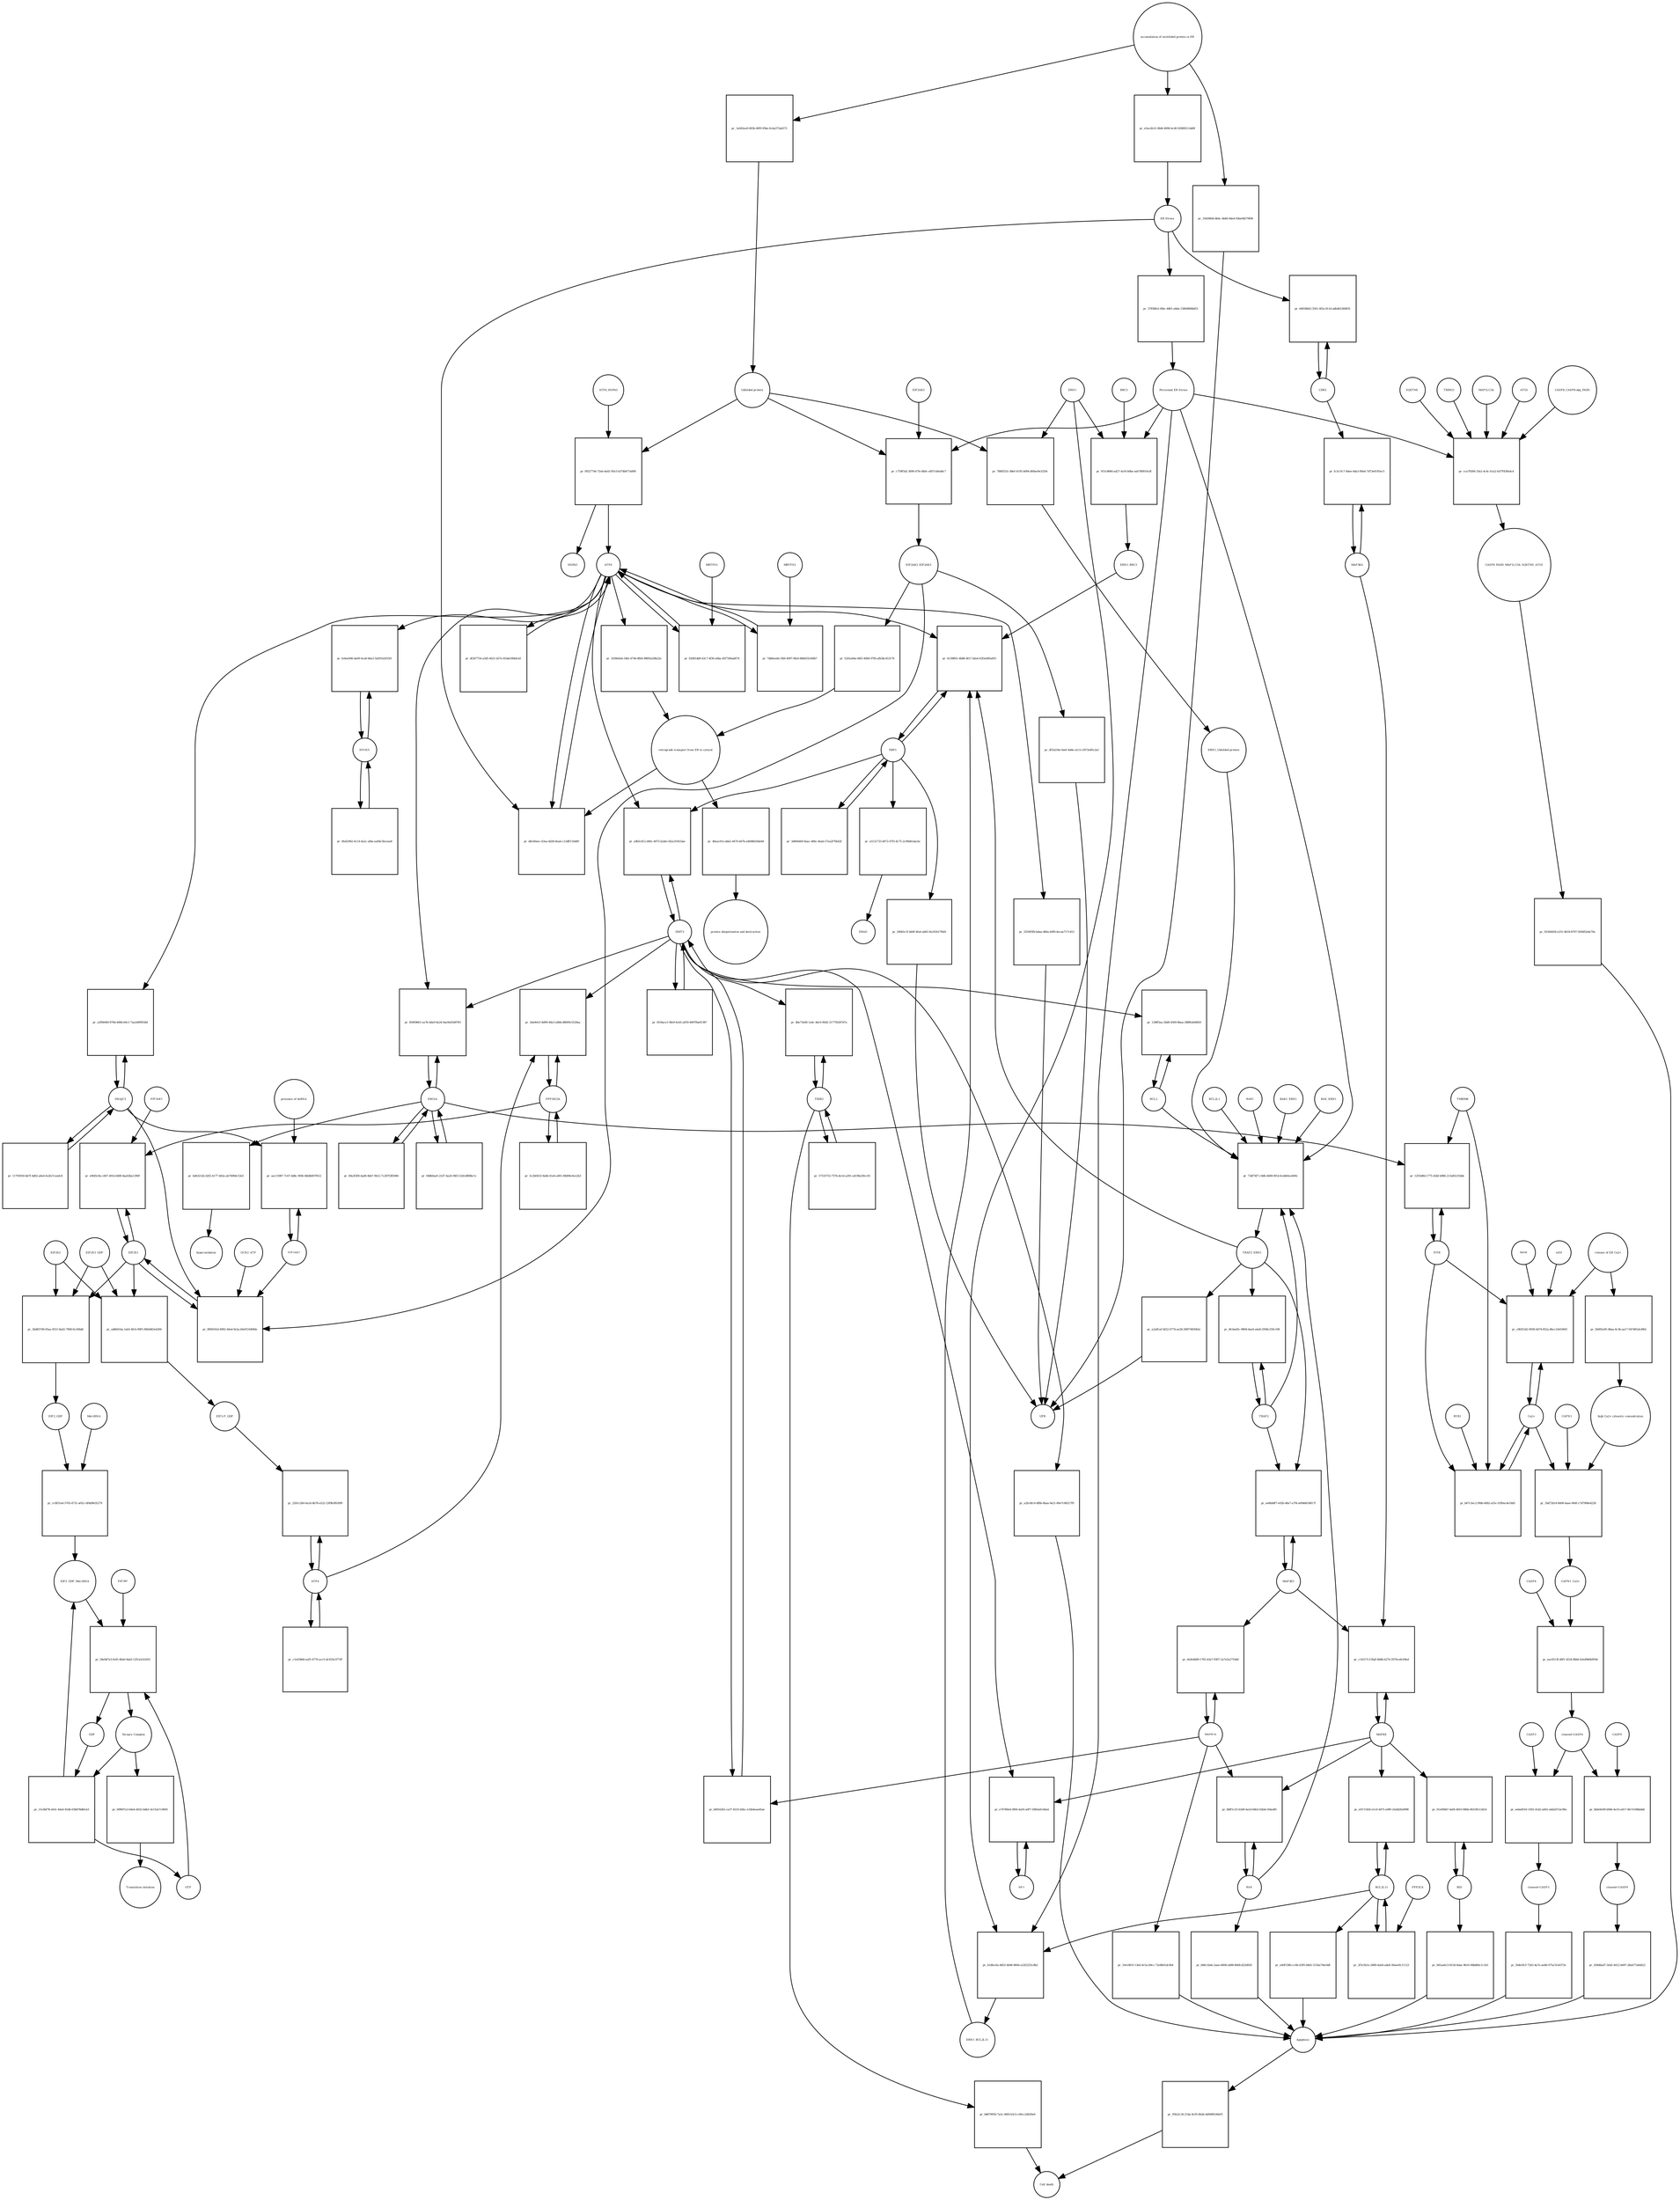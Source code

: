 strict digraph  {
ATF6_HSPA5 [annotation="", bipartite=0, cls=complex, fontsize=4, label=ATF6_HSPA5, shape=circle];
"pr_f8527744-72eb-4a02-95e3-b374b6714d00" [annotation="", bipartite=1, cls=process, fontsize=4, label="pr_f8527744-72eb-4a02-95e3-b374b6714d00", shape=square];
ATF6 [annotation="urn_miriam_hgnc.symbol_ATF6", bipartite=0, cls=macromolecule, fontsize=4, label=ATF6, shape=circle];
HSPA5 [annotation="urn_miriam_hgnc.symbol_HSPA5", bipartite=0, cls=macromolecule, fontsize=4, label=HSPA5, shape=circle];
"Unfolded protein" [annotation="", bipartite=0, cls=macromolecule, fontsize=4, label="Unfolded protein", shape=circle];
ERN1 [annotation="urn_miriam_hgnc.symbol_ERN1", bipartite=0, cls=macromolecule, fontsize=4, label=ERN1, shape=circle];
"pr_7880525c-88ef-4195-b094-d60ae9e3329c" [annotation="", bipartite=1, cls=process, fontsize=4, label="pr_7880525c-88ef-4195-b094-d60ae9e3329c", shape=square];
"ERN1_Unfolded protein" [annotation="", bipartite=0, cls=complex, fontsize=4, label="ERN1_Unfolded protein", shape=circle];
EIF2AK3_EIF2AK3 [annotation="", bipartite=0, cls=complex, fontsize=4, label=EIF2AK3_EIF2AK3, shape=circle];
"pr_5241eb4e-66f3-40b4-97fb-afb3bc45317b" [annotation="", bipartite=1, cls=process, fontsize=4, label="pr_5241eb4e-66f3-40b4-97fb-afb3bc45317b", shape=square];
"retrograde transport from ER to cytosol" [annotation="", bipartite=0, cls=phenotype, fontsize=4, label="retrograde transport from ER to cytosol", shape=circle];
"pr_3209e6eb-54fe-4744-8fb4-98692a58b22e" [annotation="", bipartite=1, cls=process, fontsize=4, label="pr_3209e6eb-54fe-4744-8fb4-98692a58b22e", shape=square];
"pr_46eac91e-dde2-4476-b67b-e4b98d344e84" [annotation="", bipartite=1, cls=process, fontsize=4, label="pr_46eac91e-dde2-4476-b67b-e4b98d344e84", shape=square];
"protein ubiquitination and destruction" [annotation="", bipartite=0, cls=phenotype, fontsize=4, label="protein ubiquitination and destruction", shape=circle];
"pr_73df74f7-c9d6-4689-9f1d-6cdd44ce600c" [annotation="", bipartite=1, cls=process, fontsize=4, label="pr_73df74f7-c9d6-4689-9f1d-6cdd44ce600c", shape=square];
TRAF2_ERN1 [annotation="", bipartite=0, cls=complex, fontsize=4, label=TRAF2_ERN1, shape=circle];
BAK1_ERN1 [annotation="", bipartite=0, cls=complex, fontsize=4, label=BAK1_ERN1, shape=circle];
BAX_ERN1 [annotation="", bipartite=0, cls=complex, fontsize=4, label=BAX_ERN1, shape=circle];
BCL2 [annotation="urn_miriam_hgnc.symbol_BCL2", bipartite=0, cls="nucleic acid feature", fontsize=4, label=BCL2, shape=circle];
BCL2L1 [annotation="urn_miriam_hgnc.symbol_BCL2L1", bipartite=0, cls=macromolecule, fontsize=4, label=BCL2L1, shape=circle];
"Persistant ER Stress" [annotation="", bipartite=0, cls=phenotype, fontsize=4, label="Persistant ER Stress", shape=circle];
BAX [annotation="urn_miriam_hgnc.symbol_BAX", bipartite=0, cls=macromolecule, fontsize=4, label=BAX, shape=circle];
BAK1 [annotation="urn_miriam_hgnc.symbol_BAK1", bipartite=0, cls=macromolecule, fontsize=4, label=BAK1, shape=circle];
TRAF2 [annotation="urn_miriam_hgnc.symbol_TRAF2", bipartite=0, cls=macromolecule, fontsize=4, label=TRAF2, shape=circle];
XBP1 [annotation="urn_miriam_hgnc.symbol_XBP1", bipartite=0, cls=macromolecule, fontsize=4, label=XBP1, shape=circle];
"pr_0c59ff61-4b88-4617-bfa4-63f2e885af03" [annotation="", bipartite=1, cls=process, fontsize=4, label="pr_0c59ff61-4b88-4617-bfa4-63f2e885af03", shape=square];
ERN1_BBC3 [annotation="", bipartite=0, cls=complex, fontsize=4, label=ERN1_BBC3, shape=circle];
ERN1_BCL2L11 [annotation="", bipartite=0, cls=complex, fontsize=4, label=ERN1_BCL2L11, shape=circle];
"pr_3d064469-8aac-486c-8eab-57ea2f76b42f" [annotation="", bipartite=1, cls=process, fontsize=4, label="pr_3d064469-8aac-486c-8eab-57ea2f76b42f", shape=square];
"pr_a5131733-d072-47f5-8c75-2c99d41dacbc" [annotation="", bipartite=1, cls=process, fontsize=4, label="pr_a5131733-d072-47f5-8c75-2c99d41dacbc", shape=square];
ERAD [annotation="", bipartite=0, cls=phenotype, fontsize=4, label=ERAD, shape=circle];
"pr_560b5c1f-bb0f-4fa4-ab83-9a102b17f6d1" [annotation="", bipartite=1, cls=process, fontsize=4, label="pr_560b5c1f-bb0f-4fa4-ab83-9a102b17f6d1", shape=square];
UPR [annotation="", bipartite=0, cls=phenotype, fontsize=4, label=UPR, shape=circle];
"pr_4fcbed5c-9894-4ae4-a4a8-2958c250c108" [annotation="", bipartite=1, cls=process, fontsize=4, label="pr_4fcbed5c-9894-4ae4-a4a8-2958c250c108", shape=square];
MAPK8 [annotation="urn_miriam_hgnc.symbol_MAPK8", bipartite=0, cls=macromolecule, fontsize=4, label=MAPK8, shape=circle];
"pr_c14217c3-fbaf-4b8b-b274-2970ce6c09ed" [annotation="", bipartite=1, cls=process, fontsize=4, label="pr_c14217c3-fbaf-4b8b-b274-2970ce6c09ed", shape=square];
MAP3K4 [annotation="urn_miriam_hgnc.symbol_MAP3K4", bipartite=0, cls=macromolecule, fontsize=4, label=MAP3K4, shape=circle];
MAP3K5 [annotation="urn_miriam_hgnc.symbol_MAP3K5", bipartite=0, cls=macromolecule, fontsize=4, label=MAP3K5, shape=circle];
MAPK14 [annotation="urn_miriam_hgnc.symbol_MAPK14", bipartite=0, cls=macromolecule, fontsize=4, label=MAPK14, shape=circle];
"pr_0a9e4b89-1765-43a7-9307-2a7e5a2719dd" [annotation="", bipartite=1, cls=process, fontsize=4, label="pr_0a9e4b89-1765-43a7-9307-2a7e5a2719dd", shape=square];
"pr_10e1801f-13e6-4c5a-b9cc-72e8b01dc0b4" [annotation="", bipartite=1, cls=process, fontsize=4, label="pr_10e1801f-13e6-4c5a-b9cc-72e8b01dc0b4", shape=square];
Apoptosis [annotation="", bipartite=0, cls=phenotype, fontsize=4, label=Apoptosis, shape=circle];
DDIT3 [annotation="urn_miriam_hgnc.symbol_DDIT3", bipartite=0, cls=macromolecule, fontsize=4, label=DDIT3, shape=circle];
"pr_b6f54262-ca37-4533-b5bc-e32b4eaed5ae" [annotation="", bipartite=1, cls=process, fontsize=4, label="pr_b6f54262-ca37-4533-b5bc-e32b4eaed5ae", shape=square];
"pr_a2b14fc0-df8b-4baa-9e21-80e7c88217f9" [annotation="", bipartite=1, cls=process, fontsize=4, label="pr_a2b14fc0-df8b-4baa-9e21-80e7c88217f9", shape=square];
"pr_128ff5aa-2bd0-4569-8baa-288ffab04820" [annotation="", bipartite=1, cls=process, fontsize=4, label="pr_128ff5aa-2bd0-4569-8baa-288ffab04820", shape=square];
"pr_d8c60eec-43ea-4d38-8eab-c13dff116d90" [annotation="", bipartite=1, cls=process, fontsize=4, label="pr_d8c60eec-43ea-4d38-8eab-c13dff116d90", shape=square];
"ER Stress" [annotation="", bipartite=0, cls=phenotype, fontsize=4, label="ER Stress", shape=circle];
"pr_62081dd9-43c7-4f36-a6ba-45f7366ad074" [annotation="", bipartite=1, cls=process, fontsize=4, label="pr_62081dd9-43c7-4f36-a6ba-45f7366ad074", shape=square];
MBTPS1 [annotation="urn_miriam_hgnc.symbol_MBTPS1", bipartite=0, cls=macromolecule, fontsize=4, label=MBTPS1, shape=circle];
"pr_7db6eedd-1fb0-4997-8fa0-88d455c66fb7" [annotation="", bipartite=1, cls=process, fontsize=4, label="pr_7db6eedd-1fb0-4997-8fa0-88d455c66fb7", shape=square];
MBTPS2 [annotation="urn_miriam_hgnc.symbol_MBTPS2", bipartite=0, cls=macromolecule, fontsize=4, label=MBTPS2, shape=circle];
"pr_df267754-a3d5-4021-b57e-81bdc684dcb5" [annotation="", bipartite=1, cls=process, fontsize=4, label="pr_df267754-a3d5-4021-b57e-81bdc684dcb5", shape=square];
"pr_81f4ace1-f8e9-4cb5-a059-4897fbe81387" [annotation="", bipartite=1, cls=process, fontsize=4, label="pr_81f4ace1-f8e9-4cb5-a059-4897fbe81387", shape=square];
"pr_a9b5c812-d40c-4075-b2dd-c82a310433ae" [annotation="", bipartite=1, cls=process, fontsize=4, label="pr_a9b5c812-d40c-4075-b2dd-c82a310433ae", shape=square];
EIF2S1 [annotation="urn_miriam_hgnc.symbol_EIF2S1", bipartite=0, cls=macromolecule, fontsize=4, label=EIF2S1, shape=circle];
"pr_0f68165d-4992-44ed-9e2a-b0ef51640fde" [annotation="", bipartite=1, cls=process, fontsize=4, label="pr_0f68165d-4992-44ed-9e2a-b0ef51640fde", shape=square];
GCN2_ATP [annotation="", bipartite=0, cls=complex, fontsize=4, label=GCN2_ATP, shape=circle];
EIF2AK2 [annotation="urn_miriam_hgnc.symbol_EIF2AK2", bipartite=0, cls=macromolecule, fontsize=4, label=EIF2AK2, shape=circle];
DNAJC3 [annotation="urn_miriam_hgnc.symbol_DNAJC3", bipartite=0, cls=macromolecule, fontsize=4, label=DNAJC3, shape=circle];
EIF2S2 [annotation="urn_miriam_hgnc.symbol_EIF2S2", bipartite=0, cls=macromolecule, fontsize=4, label=EIF2S2, shape=circle];
"pr_3bd837d9-05aa-4551-8a42-780fc6c206dd" [annotation="", bipartite=1, cls=process, fontsize=4, label="pr_3bd837d9-05aa-4551-8a42-780fc6c206dd", shape=square];
EIF2S3_GDP [annotation="", bipartite=0, cls=complex, fontsize=4, label=EIF2S3_GDP, shape=circle];
EIF2_GDP [annotation="", bipartite=0, cls=complex, fontsize=4, label=EIF2_GDP, shape=circle];
"EIF2_GDP_Met-tRNA" [annotation="", bipartite=0, cls=complex, fontsize=4, label="EIF2_GDP_Met-tRNA", shape=circle];
"pr_58a9d7a3-fe45-46eb-9ab5-12f1a5cb1831" [annotation="", bipartite=1, cls=process, fontsize=4, label="pr_58a9d7a3-fe45-46eb-9ab5-12f1a5cb1831", shape=square];
"Ternary Complex" [annotation="", bipartite=0, cls=complex, fontsize=4, label="Ternary Complex", shape=circle];
"EIF2B*" [annotation="", bipartite=0, cls=complex, fontsize=4, label="EIF2B*", shape=circle];
GTP [annotation="urn_miriam_obo.chebi_CHEBI%3A57600", bipartite=0, cls="simple chemical", fontsize=4, label=GTP, shape=circle];
GDP [annotation="urn_miriam_obo.chebi_CHEBI%3A65180", bipartite=0, cls="simple chemical", fontsize=4, label=GDP, shape=circle];
"pr_15c6bf78-e63c-44e4-81db-038d78dbfcb3" [annotation="", bipartite=1, cls=process, fontsize=4, label="pr_15c6bf78-e63c-44e4-81db-038d78dbfcb3", shape=square];
ATF4 [annotation="urn_miriam_hgnc.symbol_ATF4", bipartite=0, cls=macromolecule, fontsize=4, label=ATF4, shape=circle];
"pr_2281c2b0-6a1d-4b78-a522-23f9b3f630f9" [annotation="", bipartite=1, cls=process, fontsize=4, label="pr_2281c2b0-6a1d-4b78-a522-23f9b3f630f9", shape=square];
"EIF2-P_GDP" [annotation="", bipartite=0, cls=complex, fontsize=4, label="EIF2-P_GDP", shape=circle];
"pr_c1e63b66-eaf5-4776-acc5-dc925e1f71ff" [annotation="", bipartite=1, cls=process, fontsize=4, label="pr_c1e63b66-eaf5-4776-acc5-dc925e1f71ff", shape=square];
PPP1R15A [annotation="urn_miriam_hgnc.symbol_PPP1R15A", bipartite=0, cls=macromolecule, fontsize=4, label=PPP1R15A, shape=circle];
"pr_3da9efcf-8d99-40e3-a8bb-d8009c5529aa" [annotation="", bipartite=1, cls=process, fontsize=4, label="pr_3da9efcf-8d99-40e3-a8bb-d8009c5529aa", shape=square];
"pr_5c2b0433-9a8d-41e6-a001-88d94c8ce2b3" [annotation="", bipartite=1, cls=process, fontsize=4, label="pr_5c2b0433-9a8d-41e6-a001-88d94c8ce2b3", shape=square];
"pr_699f07a3-64e4-4032-bdb3-2e152a7c0605" [annotation="", bipartite=1, cls=process, fontsize=4, label="pr_699f07a3-64e4-4032-bdb3-2e152a7c0605", shape=square];
"Translation initiation" [annotation="", bipartite=0, cls=phenotype, fontsize=4, label="Translation initiation", shape=circle];
"pr_ee8bb8f7-e02b-48a7-a7f4-a6946618817f" [annotation="", bipartite=1, cls=process, fontsize=4, label="pr_ee8bb8f7-e02b-48a7-a7f4-a6946618817f", shape=square];
ERO1A [annotation="urn_miriam_hgnc.symbol_ERO1A", bipartite=0, cls=macromolecule, fontsize=4, label=ERO1A, shape=circle];
"pr_83069661-ea7b-4da9-8a24-0ae9a9248783" [annotation="", bipartite=1, cls=process, fontsize=4, label="pr_83069661-ea7b-4da9-8a24-0ae9a9248783", shape=square];
"pr_048b0ae0-21d7-4a24-94f3-5241df88bc1c" [annotation="", bipartite=1, cls=process, fontsize=4, label="pr_048b0ae0-21d7-4a24-94f3-5241df88bc1c", shape=square];
"pr_e9fd5c9a-c847-491d-b68f-8aa02ba1390f" [annotation="", bipartite=1, cls=process, fontsize=4, label="pr_e9fd5c9a-c847-491d-b68f-8aa02ba1390f", shape=square];
EIF2AK1 [annotation="urn_miriam_hgnc.symbol_EIF2AK1", bipartite=0, cls=macromolecule, fontsize=4, label=EIF2AK1, shape=circle];
"pr_8bff1c25-63d9-4a1d-84b3-02b4c164a4f0" [annotation="", bipartite=1, cls=process, fontsize=4, label="pr_8bff1c25-63d9-4a1d-84b3-02b4c164a4f0", shape=square];
"pr_b86c1bde-2aee-4608-a688-866fcd23d920" [annotation="", bipartite=1, cls=process, fontsize=4, label="pr_b86c1bde-2aee-4608-a688-866fcd23d920", shape=square];
"Ca2+" [annotation="urn_miriam_obo.chebi_CHEBI%3A29108", bipartite=0, cls="simple chemical", fontsize=4, label="Ca2+", shape=circle];
"pr_c8fd15d2-0938-4d74-852a-8bcc1b410601" [annotation="", bipartite=1, cls=process, fontsize=4, label="pr_c8fd15d2-0938-4d74-852a-8bcc1b410601", shape=square];
"release of ER Ca2+" [annotation="", bipartite=0, cls=phenotype, fontsize=4, label="release of ER Ca2+", shape=circle];
ITPR [annotation="urn_miriam_hgnc.symbol_ITPR1|urn_miriam_hgnc.symbol_ITPR2|urn_miriam_hgnc.symbol_ITPR3", bipartite=0, cls=macromolecule, fontsize=4, label=ITPR, shape=circle];
MAM [annotation="", bipartite=0, cls=phenotype, fontsize=4, label=MAM, shape=circle];
s619 [annotation="", bipartite=0, cls=complex, fontsize=4, label=s619, shape=circle];
"pr_fc3c1fc7-4dee-4da3-89a6-7d73e6195ec5" [annotation="", bipartite=1, cls=process, fontsize=4, label="pr_fc3c1fc7-4dee-4da3-89a6-7d73e6195ec5", shape=square];
CDK5 [annotation="urn_miriam_hgnc.symbol_CDK5", bipartite=0, cls=macromolecule, fontsize=4, label=CDK5, shape=circle];
"pr_64058b43-3561-4f2a-811d-adb4b5360835" [annotation="", bipartite=1, cls="uncertain process", fontsize=4, label="pr_64058b43-3561-4f2a-811d-adb4b5360835", shape=square];
"pr_95fa2c34-21da-4c05-8b2b-4d9d90240ef5" [annotation="", bipartite=1, cls=process, fontsize=4, label="pr_95fa2c34-21da-4c05-8b2b-4d9d90240ef5", shape=square];
"Cell death" [annotation="", bipartite=0, cls=phenotype, fontsize=4, label="Cell death", shape=circle];
"pr_b67c3ec2-f9db-40b2-a55c-03f0ac4e18d5" [annotation="", bipartite=1, cls=process, fontsize=4, label="pr_b67c3ec2-f9db-40b2-a55c-03f0ac4e18d5", shape=square];
TMBIM6 [annotation="urn_miriam_hgnc.symbol_TMBIM6", bipartite=0, cls=macromolecule, fontsize=4, label=TMBIM6, shape=circle];
RYR1 [annotation="urn_miriam_hgnc.symbol_RYR1", bipartite=0, cls=macromolecule, fontsize=4, label=RYR1, shape=circle];
EIF2AK3 [annotation="urn_miriam_hgnc.symbol_EIF2AK3", bipartite=0, cls=macromolecule, fontsize=4, label=EIF2AK3, shape=circle];
"pr_c759f5d2-3690-47fe-8b0c-e857cbfeddc7" [annotation="", bipartite=1, cls=process, fontsize=4, label="pr_c759f5d2-3690-47fe-8b0c-e857cbfeddc7", shape=square];
"pr_bd4321d2-d2f2-4177-b02e-ab74984c53e5" [annotation="", bipartite=1, cls=process, fontsize=4, label="pr_bd4321d2-d2f2-4177-b02e-ab74984c53e5", shape=square];
hyperoxidation [annotation="", bipartite=0, cls=phenotype, fontsize=4, label=hyperoxidation, shape=circle];
"pr_49a3f3f8-4ad9-4bb7-9b12-7c287f385960" [annotation="", bipartite=1, cls=process, fontsize=4, label="pr_49a3f3f8-4ad9-4bb7-9b12-7c287f385960", shape=square];
"pr_37858fe2-f6bc-4861-a8da-15804808b651" [annotation="", bipartite=1, cls=process, fontsize=4, label="pr_37858fe2-f6bc-4861-a8da-15804808b651", shape=square];
"CASP8_CASP8-ubq_FADD" [annotation="", bipartite=0, cls=complex, fontsize=4, label="CASP8_CASP8-ubq_FADD", shape=circle];
"pr_cca78306-33e2-4c4c-b1a2-b1f7f439a4c4" [annotation="", bipartite=1, cls=process, fontsize=4, label="pr_cca78306-33e2-4c4c-b1a2-b1f7f439a4c4", shape=square];
"SQSTM1 " [annotation="urn_miriam_hgnc.symbol_SQSTM1", bipartite=0, cls=macromolecule, fontsize=4, label="SQSTM1 ", shape=circle];
CASP8_FADD_MAP1LC3A_SQSTM1_ATG5 [annotation="", bipartite=0, cls=complex, fontsize=4, label=CASP8_FADD_MAP1LC3A_SQSTM1_ATG5, shape=circle];
TRIM13 [annotation="urn_miriam_hgnc.symbol_TRIM13", bipartite=0, cls=macromolecule, fontsize=4, label=TRIM13, shape=circle];
MAP1LC3A [annotation="urn_miriam_hgnc.symbol_MAP1LC3A", bipartite=0, cls=macromolecule, fontsize=4, label=MAP1LC3A, shape=circle];
ATG5 [annotation="urn_miriam_hgnc.symbol_ATG5", bipartite=0, cls=macromolecule, fontsize=4, label=ATG5, shape=circle];
"pr_05364458-e251-4618-8707-9206f2e6e70e" [annotation="", bipartite=1, cls=process, fontsize=4, label="pr_05364458-e251-4618-8707-9206f2e6e70e", shape=square];
"AP-1" [annotation="urn_miriam_hgnc.symbol_FOS|urn_miriam_hgnc.symbol_FOSB|urn_miriam_hgnc.symbol_FOSL1|urn_miriam_hgnc.symbol_FOSL2|urn_miriam_hgnc.symbol_JUN|urn_miriam_hgnc.symbol_JUNB|urn_miriam_hgnc.symbol_JUND", bipartite=0, cls=macromolecule, fontsize=4, label="AP-1", shape=circle];
"pr_e76786e6-0f00-4a93-a0f7-50fb2efc0da4" [annotation="", bipartite=1, cls=process, fontsize=4, label="pr_e76786e6-0f00-4a93-a0f7-50fb2efc0da4", shape=square];
"pr_aec15987-7c67-4d8c-9f46-0bfdb007f612" [annotation="", bipartite=1, cls=process, fontsize=4, label="pr_aec15987-7c67-4d8c-9f46-0bfdb007f612", shape=square];
"presence of dsRNA" [annotation="", bipartite=0, cls=phenotype, fontsize=4, label="presence of dsRNA", shape=circle];
"Met-tRNA" [annotation="urn_miriam_hgnc_HGNC%3A34779", bipartite=0, cls="nucleic acid feature", fontsize=4, label="Met-tRNA", shape=circle];
"pr_cc8f31ed-5763-4731-af42-c6f4d9635279" [annotation="", bipartite=1, cls=process, fontsize=4, label="pr_cc8f31ed-5763-4731-af42-c6f4d9635279", shape=square];
"pr_adb641ba-1ab5-4fcb-99f5-06b9d43e4266" [annotation="", bipartite=1, cls=process, fontsize=4, label="pr_adb641ba-1ab5-4fcb-99f5-06b9d43e4266", shape=square];
"accumulation of misfolded protein in ER" [annotation="", bipartite=0, cls=phenotype, fontsize=4, label="accumulation of misfolded protein in ER", shape=circle];
"pr_1a042ea0-065b-49f9-95be-0cda372ab572" [annotation="", bipartite=1, cls=process, fontsize=4, label="pr_1a042ea0-065b-49f9-95be-0cda372ab572", shape=square];
"pr_e5acd2c0-38d4-4096-bc40-02889211dd0f" [annotation="", bipartite=1, cls=process, fontsize=4, label="pr_e5acd2c0-38d4-4096-bc40-02889211dd0f", shape=square];
"pr_10d39fd4-8b4c-4b46-9de4-92be08279f96" [annotation="", bipartite=1, cls=process, fontsize=4, label="pr_10d39fd4-8b4c-4b46-9de4-92be08279f96", shape=square];
"pr_4f1b234e-0aef-4d4e-a1c5-cf472e85c2a1" [annotation="", bipartite=1, cls=process, fontsize=4, label="pr_4f1b234e-0aef-4d4e-a1c5-cf472e85c2a1", shape=square];
"pr_a2affcef-bf22-4774-ae28-26f074650b5c" [annotation="", bipartite=1, cls=process, fontsize=4, label="pr_a2affcef-bf22-4774-ae28-26f074650b5c", shape=square];
"pr_325905fb-bdaa-486a-b0f9-4ecae717c453" [annotation="", bipartite=1, cls=process, fontsize=4, label="pr_325905fb-bdaa-486a-b0f9-4ecae717c453", shape=square];
BCL2L11 [annotation="urn_miriam_hgnc.symbol_BCL2L11", bipartite=0, cls=macromolecule, fontsize=4, label=BCL2L11, shape=circle];
"pr_e017c820-e1c0-4475-a99f-cfa0d2fa0996" [annotation="", bipartite=1, cls=process, fontsize=4, label="pr_e017c820-e1c0-4475-a99f-cfa0d2fa0996", shape=square];
BID [annotation="urn_miriam_hgnc.symbol_BID", bipartite=0, cls=macromolecule, fontsize=4, label=BID, shape=circle];
"pr_91e096b7-4af8-4810-986b-0631ffe13d1d" [annotation="", bipartite=1, cls=process, fontsize=4, label="pr_91e096b7-4af8-4810-986b-0631ffe13d1d", shape=square];
"pr_a40f1586-cc6b-4395-b8d1-5156a744c6df" [annotation="", bipartite=1, cls=process, fontsize=4, label="pr_a40f1586-cc6b-4395-b8d1-5156a744c6df", shape=square];
"pr_9d1aa6c3-815d-4dae-9b16-9dbd8dc1c1b3" [annotation="", bipartite=1, cls=process, fontsize=4, label="pr_9d1aa6c3-815d-4dae-9b16-9dbd8dc1c1b3", shape=square];
"pr_41d6cefa-8d55-4b96-8844-a22f2255c8b2" [annotation="", bipartite=1, cls=process, fontsize=4, label="pr_41d6cefa-8d55-4b96-8844-a22f2255c8b2", shape=square];
"pr_915c8666-ad27-4cf4-b0ba-eab780810cdf" [annotation="", bipartite=1, cls=process, fontsize=4, label="pr_915c8666-ad27-4cf4-b0ba-eab780810cdf", shape=square];
BBC3 [annotation="urn_miriam_hgnc.symbol_BBC3", bipartite=0, cls=macromolecule, fontsize=4, label=BBC3, shape=circle];
"pr_2f3c5b1e-2689-4a64-ada8-30aee9c11123" [annotation="", bipartite=1, cls=process, fontsize=4, label="pr_2f3c5b1e-2689-4a64-ada8-30aee9c11123", shape=square];
PPP2CA [annotation="urn_miriam_hgnc.symbol_PPP2CA", bipartite=0, cls=macromolecule, fontsize=4, label=PPP2CA, shape=circle];
TRIB3 [annotation="urn_miriam_hgnc.symbol_TRIB3", bipartite=0, cls=macromolecule, fontsize=4, label=TRIB3, shape=circle];
"pr_4be73e80-1a4c-4dc0-90d2-217750287d7a" [annotation="", bipartite=1, cls=process, fontsize=4, label="pr_4be73e80-1a4c-4dc0-90d2-217750287d7a", shape=square];
"pr_57510753-757b-4e1d-a291-ed196a59cc05" [annotation="", bipartite=1, cls=process, fontsize=4, label="pr_57510753-757b-4e1d-a291-ed196a59cc05", shape=square];
"pr_b8679050-7a2c-46f4-b3c5-c06cc2d020e6" [annotation="", bipartite=1, cls=process, fontsize=4, label="pr_b8679050-7a2c-46f4-b3c5-c06cc2d020e6", shape=square];
"pr_5b695a95-48aa-4c3b-aa17-047d81dcd9b1" [annotation="", bipartite=1, cls=process, fontsize=4, label="pr_5b695a95-48aa-4c3b-aa17-047d81dcd9b1", shape=square];
"high Ca2+ cytosolic concentration" [annotation="", bipartite=0, cls=phenotype, fontsize=4, label="high Ca2+ cytosolic concentration", shape=circle];
"pr_a2f0b949-876b-406b-b9c1-7aa2d09952bf" [annotation="", bipartite=1, cls=process, fontsize=4, label="pr_a2f0b949-876b-406b-b9c1-7aa2d09952bf", shape=square];
"pr_11793930-bb7f-4d02-a6e4-fe2fa7ceedc8" [annotation="", bipartite=1, cls=process, fontsize=4, label="pr_11793930-bb7f-4d02-a6e4-fe2fa7ceedc8", shape=square];
"pr_12f1b8fd-1775-42bf-b986-213e85cf1bbb" [annotation="", bipartite=1, cls=process, fontsize=4, label="pr_12f1b8fd-1775-42bf-b986-213e85cf1bbb", shape=square];
CASP4 [annotation="urn_miriam_hgnc.symbol_CASP4", bipartite=0, cls=macromolecule, fontsize=4, label=CASP4, shape=circle];
"pr_eac6513f-d6f1-4224-8bb0-b3ed946b959d" [annotation="", bipartite=1, cls=process, fontsize=4, label="pr_eac6513f-d6f1-4224-8bb0-b3ed946b959d", shape=square];
"cleaved~CASP4" [annotation="urn_miriam_hgnc.symbol_CASP4", bipartite=0, cls=macromolecule, fontsize=4, label="cleaved~CASP4", shape=circle];
"CAPN1_Ca2+" [annotation="", bipartite=0, cls=complex, fontsize=4, label="CAPN1_Ca2+", shape=circle];
CASP3 [annotation="urn_miriam_hgnc.symbol_CASP3", bipartite=0, cls=macromolecule, fontsize=4, label=CASP3, shape=circle];
"pr_eeba8516-3392-41d2-a602-a6d2d7cbc90a" [annotation="", bipartite=1, cls=process, fontsize=4, label="pr_eeba8516-3392-41d2-a602-a6d2d7cbc90a", shape=square];
"cleaved~CASP3" [annotation="urn_miriam_hgnc.symbol_CASP3", bipartite=0, cls=macromolecule, fontsize=4, label="cleaved~CASP3", shape=circle];
CASP9 [annotation="urn_miriam_hgnc.symbol_CSAP9", bipartite=0, cls=macromolecule, fontsize=4, label=CASP9, shape=circle];
"pr_bfde9e99-b946-4e10-a017-4fe7e59bbddd" [annotation="", bipartite=1, cls=process, fontsize=4, label="pr_bfde9e99-b946-4e10-a017-4fe7e59bbddd", shape=square];
"cleaved~CASP9" [annotation="urn_miriam_hgnc.symbol_CASP9", bipartite=0, cls=macromolecule, fontsize=4, label="cleaved~CASP9", shape=circle];
CAPN1 [annotation="urn_miriam_hgnc.symbol_CAPN1", bipartite=0, cls=macromolecule, fontsize=4, label=CAPN1, shape=circle];
"pr_1bd72b14-8408-4aae-964f-c7d7908e4228" [annotation="", bipartite=1, cls=process, fontsize=4, label="pr_1bd72b14-8408-4aae-964f-c7d7908e4228", shape=square];
"pr_5b4e5fcf-7263-4a7e-ae66-075a7e54372e" [annotation="", bipartite=1, cls=process, fontsize=4, label="pr_5b4e5fcf-7263-4a7e-ae66-075a7e54372e", shape=square];
"pr_439d6ad7-3eb5-4412-b697-28ab77a8d422" [annotation="", bipartite=1, cls=process, fontsize=4, label="pr_439d6ad7-3eb5-4412-b697-28ab77a8d422", shape=square];
HYOU1 [annotation="urn_miriam_hgnc.symbol_HYOU1", bipartite=0, cls=macromolecule, fontsize=4, label=HYOU1, shape=circle];
"pr_fe4ee006-da09-4ca8-b6a3-5d291b2035f1" [annotation="", bipartite=1, cls=process, fontsize=4, label="pr_fe4ee006-da09-4ca8-b6a3-5d291b2035f1", shape=square];
"pr_0fa62962-6c14-4a2c-afbe-ea9dc5bceea8" [annotation="", bipartite=1, cls=process, fontsize=4, label="pr_0fa62962-6c14-4a2c-afbe-ea9dc5bceea8", shape=square];
ATF6_HSPA5 -> "pr_f8527744-72eb-4a02-95e3-b374b6714d00"  [annotation="", interaction_type=consumption];
"pr_f8527744-72eb-4a02-95e3-b374b6714d00" -> ATF6  [annotation="", interaction_type=production];
"pr_f8527744-72eb-4a02-95e3-b374b6714d00" -> HSPA5  [annotation="", interaction_type=production];
ATF6 -> "pr_3209e6eb-54fe-4744-8fb4-98692a58b22e"  [annotation="", interaction_type=consumption];
ATF6 -> "pr_0c59ff61-4b88-4617-bfa4-63f2e885af03"  [annotation="urn_miriam_pubmed_26587781|urn_miriam_pubmed_23430059", interaction_type=catalysis];
ATF6 -> "pr_d8c60eec-43ea-4d38-8eab-c13dff116d90"  [annotation="", interaction_type=consumption];
ATF6 -> "pr_62081dd9-43c7-4f36-a6ba-45f7366ad074"  [annotation="", interaction_type=consumption];
ATF6 -> "pr_7db6eedd-1fb0-4997-8fa0-88d455c66fb7"  [annotation="", interaction_type=consumption];
ATF6 -> "pr_df267754-a3d5-4021-b57e-81bdc684dcb5"  [annotation="", interaction_type=consumption];
ATF6 -> "pr_a9b5c812-d40c-4075-b2dd-c82a310433ae"  [annotation="urn_miriam_pubmed_26587781|urn_miriam_pubmed_17991856|urn_miriam_pubmed_28843399", interaction_type=catalysis];
ATF6 -> "pr_83069661-ea7b-4da9-8a24-0ae9a9248783"  [annotation="urn_miriam_pubmed_23850759|urn_miriam_pubmed_25387528", interaction_type=catalysis];
ATF6 -> "pr_325905fb-bdaa-486a-b0f9-4ecae717c453"  [annotation="", interaction_type=consumption];
ATF6 -> "pr_a2f0b949-876b-406b-b9c1-7aa2d09952bf"  [annotation="urn_miriam_pubmed_12601012|urn_miriam_pubmed_18360008", interaction_type=catalysis];
ATF6 -> "pr_fe4ee006-da09-4ca8-b6a3-5d291b2035f1"  [annotation=urn_miriam_pubmed_18360008, interaction_type=catalysis];
"Unfolded protein" -> "pr_f8527744-72eb-4a02-95e3-b374b6714d00"  [annotation="urn_miriam_pubmed_19509052|urn_miriam_pubmed_12847084|urn_miriam_pubmed_23850759", interaction_type=catalysis];
"Unfolded protein" -> "pr_7880525c-88ef-4195-b094-d60ae9e3329c"  [annotation="", interaction_type=consumption];
"Unfolded protein" -> "pr_c759f5d2-3690-47fe-8b0c-e857cbfeddc7"  [annotation=urn_miriam_pubmed_17991856, interaction_type=catalysis];
ERN1 -> "pr_7880525c-88ef-4195-b094-d60ae9e3329c"  [annotation="", interaction_type=consumption];
ERN1 -> "pr_41d6cefa-8d55-4b96-8844-a22f2255c8b2"  [annotation="", interaction_type=consumption];
ERN1 -> "pr_915c8666-ad27-4cf4-b0ba-eab780810cdf"  [annotation="", interaction_type=consumption];
"pr_7880525c-88ef-4195-b094-d60ae9e3329c" -> "ERN1_Unfolded protein"  [annotation="", interaction_type=production];
"ERN1_Unfolded protein" -> "pr_73df74f7-c9d6-4689-9f1d-6cdd44ce600c"  [annotation="", interaction_type=consumption];
EIF2AK3_EIF2AK3 -> "pr_5241eb4e-66f3-40b4-97fb-afb3bc45317b"  [annotation="", interaction_type=consumption];
EIF2AK3_EIF2AK3 -> "pr_0f68165d-4992-44ed-9e2a-b0ef51640fde"  [annotation="urn_miriam_pubmed_12667446|urn_miriam_pubmed_16246152|urn_miriam_pubmed_12601012|urn_miriam_pubmed_23850759|urn_miriam_pubmed_18360008|urn_miriam_pubmed_26587781", interaction_type=catalysis];
EIF2AK3_EIF2AK3 -> "pr_4f1b234e-0aef-4d4e-a1c5-cf472e85c2a1"  [annotation="", interaction_type=consumption];
"pr_5241eb4e-66f3-40b4-97fb-afb3bc45317b" -> "retrograde transport from ER to cytosol"  [annotation="", interaction_type=production];
"retrograde transport from ER to cytosol" -> "pr_46eac91e-dde2-4476-b67b-e4b98d344e84"  [annotation="", interaction_type=consumption];
"retrograde transport from ER to cytosol" -> "pr_d8c60eec-43ea-4d38-8eab-c13dff116d90"  [annotation="urn_miriam_pubmed_18360008|urn_miriam_pubmed_17991856|urn_miriam_pubmed_26587781|urn_miriam_pubmed_12847084", interaction_type=inhibition];
"pr_3209e6eb-54fe-4744-8fb4-98692a58b22e" -> "retrograde transport from ER to cytosol"  [annotation="", interaction_type=production];
"pr_46eac91e-dde2-4476-b67b-e4b98d344e84" -> "protein ubiquitination and destruction"  [annotation="", interaction_type=production];
"pr_73df74f7-c9d6-4689-9f1d-6cdd44ce600c" -> TRAF2_ERN1  [annotation="", interaction_type=production];
TRAF2_ERN1 -> "pr_0c59ff61-4b88-4617-bfa4-63f2e885af03"  [annotation="urn_miriam_pubmed_26587781|urn_miriam_pubmed_23430059", interaction_type=catalysis];
TRAF2_ERN1 -> "pr_4fcbed5c-9894-4ae4-a4a8-2958c250c108"  [annotation=urn_miriam_pubmed_23850759, interaction_type=catalysis];
TRAF2_ERN1 -> "pr_ee8bb8f7-e02b-48a7-a7f4-a6946618817f"  [annotation=urn_miriam_pubmed_23850759, interaction_type=catalysis];
TRAF2_ERN1 -> "pr_a2affcef-bf22-4774-ae28-26f074650b5c"  [annotation="", interaction_type=consumption];
BAK1_ERN1 -> "pr_73df74f7-c9d6-4689-9f1d-6cdd44ce600c"  [annotation="urn_miriam_pubmed_23850759|urn_miriam_pubmed_23430059|urn_miriam_pubmed_26587781", interaction_type=catalysis];
BAX_ERN1 -> "pr_73df74f7-c9d6-4689-9f1d-6cdd44ce600c"  [annotation="urn_miriam_pubmed_23850759|urn_miriam_pubmed_23430059|urn_miriam_pubmed_26587781", interaction_type=catalysis];
BCL2 -> "pr_73df74f7-c9d6-4689-9f1d-6cdd44ce600c"  [annotation="urn_miriam_pubmed_23850759|urn_miriam_pubmed_23430059|urn_miriam_pubmed_26587781", interaction_type=inhibition];
BCL2 -> "pr_128ff5aa-2bd0-4569-8baa-288ffab04820"  [annotation="", interaction_type=consumption];
BCL2L1 -> "pr_73df74f7-c9d6-4689-9f1d-6cdd44ce600c"  [annotation="urn_miriam_pubmed_23850759|urn_miriam_pubmed_23430059|urn_miriam_pubmed_26587781", interaction_type=inhibition];
"Persistant ER Stress" -> "pr_73df74f7-c9d6-4689-9f1d-6cdd44ce600c"  [annotation="urn_miriam_pubmed_23850759|urn_miriam_pubmed_23430059|urn_miriam_pubmed_26587781", interaction_type=inhibition];
"Persistant ER Stress" -> "pr_c759f5d2-3690-47fe-8b0c-e857cbfeddc7"  [annotation=urn_miriam_pubmed_17991856, interaction_type=catalysis];
"Persistant ER Stress" -> "pr_cca78306-33e2-4c4c-b1a2-b1f7f439a4c4"  [annotation=urn_miriam_pubmed_17991856, interaction_type=catalysis];
"Persistant ER Stress" -> "pr_41d6cefa-8d55-4b96-8844-a22f2255c8b2"  [annotation="urn_miriam_pubmed_23850759|urn_miriam_pubmed_23430059|urn_miriam_pubmed_26587781", interaction_type=inhibition];
"Persistant ER Stress" -> "pr_915c8666-ad27-4cf4-b0ba-eab780810cdf"  [annotation="urn_miriam_pubmed_23430059|urn_miriam_pubmed_17991856", interaction_type=inhibition];
BAX -> "pr_73df74f7-c9d6-4689-9f1d-6cdd44ce600c"  [annotation="urn_miriam_pubmed_23850759|urn_miriam_pubmed_23430059|urn_miriam_pubmed_26587781", interaction_type=catalysis];
BAX -> "pr_8bff1c25-63d9-4a1d-84b3-02b4c164a4f0"  [annotation="", interaction_type=consumption];
BAX -> "pr_b86c1bde-2aee-4608-a688-866fcd23d920"  [annotation="", interaction_type=consumption];
BAK1 -> "pr_73df74f7-c9d6-4689-9f1d-6cdd44ce600c"  [annotation="urn_miriam_pubmed_23850759|urn_miriam_pubmed_23430059|urn_miriam_pubmed_26587781", interaction_type=catalysis];
TRAF2 -> "pr_73df74f7-c9d6-4689-9f1d-6cdd44ce600c"  [annotation="", interaction_type=consumption];
TRAF2 -> "pr_4fcbed5c-9894-4ae4-a4a8-2958c250c108"  [annotation="", interaction_type=consumption];
TRAF2 -> "pr_ee8bb8f7-e02b-48a7-a7f4-a6946618817f"  [annotation=urn_miriam_pubmed_23850759, interaction_type=catalysis];
XBP1 -> "pr_0c59ff61-4b88-4617-bfa4-63f2e885af03"  [annotation="", interaction_type=consumption];
XBP1 -> "pr_3d064469-8aac-486c-8eab-57ea2f76b42f"  [annotation="", interaction_type=consumption];
XBP1 -> "pr_a5131733-d072-47f5-8c75-2c99d41dacbc"  [annotation="", interaction_type=consumption];
XBP1 -> "pr_560b5c1f-bb0f-4fa4-ab83-9a102b17f6d1"  [annotation="", interaction_type=consumption];
XBP1 -> "pr_a9b5c812-d40c-4075-b2dd-c82a310433ae"  [annotation="urn_miriam_pubmed_26587781|urn_miriam_pubmed_17991856|urn_miriam_pubmed_28843399", interaction_type=catalysis];
"pr_0c59ff61-4b88-4617-bfa4-63f2e885af03" -> XBP1  [annotation="", interaction_type=production];
ERN1_BBC3 -> "pr_0c59ff61-4b88-4617-bfa4-63f2e885af03"  [annotation="urn_miriam_pubmed_26587781|urn_miriam_pubmed_23430059", interaction_type=catalysis];
ERN1_BCL2L11 -> "pr_0c59ff61-4b88-4617-bfa4-63f2e885af03"  [annotation="urn_miriam_pubmed_26587781|urn_miriam_pubmed_23430059", interaction_type=catalysis];
"pr_3d064469-8aac-486c-8eab-57ea2f76b42f" -> XBP1  [annotation="", interaction_type=production];
"pr_a5131733-d072-47f5-8c75-2c99d41dacbc" -> ERAD  [annotation="", interaction_type=production];
"pr_560b5c1f-bb0f-4fa4-ab83-9a102b17f6d1" -> UPR  [annotation="", interaction_type=production];
"pr_4fcbed5c-9894-4ae4-a4a8-2958c250c108" -> TRAF2  [annotation="", interaction_type=production];
MAPK8 -> "pr_c14217c3-fbaf-4b8b-b274-2970ce6c09ed"  [annotation="", interaction_type=consumption];
MAPK8 -> "pr_8bff1c25-63d9-4a1d-84b3-02b4c164a4f0"  [annotation="urn_miriam_pubmed_18191217|urn_miriam_pubmed_23430059", interaction_type=catalysis];
MAPK8 -> "pr_e76786e6-0f00-4a93-a0f7-50fb2efc0da4"  [annotation="urn_miriam_pubmed_26618107|urn_miriam_pubmed_26587781|urn_miriam_pubmed_23850759", interaction_type=catalysis];
MAPK8 -> "pr_e017c820-e1c0-4475-a99f-cfa0d2fa0996"  [annotation="urn_miriam_pubmed_26018731|urn_miriam_pubmed_23850759", interaction_type=catalysis];
MAPK8 -> "pr_91e096b7-4af8-4810-986b-0631ffe13d1d"  [annotation="urn_miriam_pubmed_23430059|urn_miriam_pubmed_11583631", interaction_type=catalysis];
"pr_c14217c3-fbaf-4b8b-b274-2970ce6c09ed" -> MAPK8  [annotation="", interaction_type=production];
MAP3K4 -> "pr_c14217c3-fbaf-4b8b-b274-2970ce6c09ed"  [annotation="urn_miriam_pubmed_18191217|urn_miriam_pubmed_23850759|urn_miriam_pubmed_26587781", interaction_type=catalysis];
MAP3K4 -> "pr_fc3c1fc7-4dee-4da3-89a6-7d73e6195ec5"  [annotation="", interaction_type=consumption];
MAP3K5 -> "pr_c14217c3-fbaf-4b8b-b274-2970ce6c09ed"  [annotation="urn_miriam_pubmed_18191217|urn_miriam_pubmed_23850759|urn_miriam_pubmed_26587781", interaction_type=catalysis];
MAP3K5 -> "pr_0a9e4b89-1765-43a7-9307-2a7e5a2719dd"  [annotation="urn_miriam_pubmed_23850759|urn_miriam_pubmed_12215209", interaction_type=catalysis];
MAP3K5 -> "pr_ee8bb8f7-e02b-48a7-a7f4-a6946618817f"  [annotation="", interaction_type=consumption];
MAPK14 -> "pr_0a9e4b89-1765-43a7-9307-2a7e5a2719dd"  [annotation="", interaction_type=consumption];
MAPK14 -> "pr_10e1801f-13e6-4c5a-b9cc-72e8b01dc0b4"  [annotation="", interaction_type=consumption];
MAPK14 -> "pr_b6f54262-ca37-4533-b5bc-e32b4eaed5ae"  [annotation="urn_miriam_pubmed_23850759|urn_miriam_pubmed_23430059|urn_miriam_pubmed_26137585", interaction_type=catalysis];
MAPK14 -> "pr_8bff1c25-63d9-4a1d-84b3-02b4c164a4f0"  [annotation="urn_miriam_pubmed_18191217|urn_miriam_pubmed_23430059", interaction_type=catalysis];
"pr_0a9e4b89-1765-43a7-9307-2a7e5a2719dd" -> MAPK14  [annotation="", interaction_type=production];
"pr_10e1801f-13e6-4c5a-b9cc-72e8b01dc0b4" -> Apoptosis  [annotation="", interaction_type=production];
Apoptosis -> "pr_95fa2c34-21da-4c05-8b2b-4d9d90240ef5"  [annotation="", interaction_type=consumption];
DDIT3 -> "pr_b6f54262-ca37-4533-b5bc-e32b4eaed5ae"  [annotation="", interaction_type=consumption];
DDIT3 -> "pr_a2b14fc0-df8b-4baa-9e21-80e7c88217f9"  [annotation="", interaction_type=consumption];
DDIT3 -> "pr_128ff5aa-2bd0-4569-8baa-288ffab04820"  [annotation="urn_miriam_pubmed_30662442|urn_miriam_pubmed_23850759", interaction_type=inhibition];
DDIT3 -> "pr_81f4ace1-f8e9-4cb5-a059-4897fbe81387"  [annotation="", interaction_type=consumption];
DDIT3 -> "pr_a9b5c812-d40c-4075-b2dd-c82a310433ae"  [annotation="", interaction_type=consumption];
DDIT3 -> "pr_3da9efcf-8d99-40e3-a8bb-d8009c5529aa"  [annotation="urn_miriam_pubmed_23850759|urn_miriam_pubmed_31638256", interaction_type=catalysis];
DDIT3 -> "pr_83069661-ea7b-4da9-8a24-0ae9a9248783"  [annotation="urn_miriam_pubmed_23850759|urn_miriam_pubmed_25387528", interaction_type=catalysis];
DDIT3 -> "pr_e76786e6-0f00-4a93-a0f7-50fb2efc0da4"  [annotation="urn_miriam_pubmed_26618107|urn_miriam_pubmed_26587781|urn_miriam_pubmed_23850759", interaction_type=catalysis];
DDIT3 -> "pr_4be73e80-1a4c-4dc0-90d2-217750287d7a"  [annotation="urn_miriam_pubmed_23430059|urn_miriam_pubmed_18940792", interaction_type=catalysis];
"pr_b6f54262-ca37-4533-b5bc-e32b4eaed5ae" -> DDIT3  [annotation="", interaction_type=production];
"pr_a2b14fc0-df8b-4baa-9e21-80e7c88217f9" -> Apoptosis  [annotation="", interaction_type=production];
"pr_128ff5aa-2bd0-4569-8baa-288ffab04820" -> BCL2  [annotation="", interaction_type=production];
"pr_d8c60eec-43ea-4d38-8eab-c13dff116d90" -> ATF6  [annotation="", interaction_type=production];
"ER Stress" -> "pr_d8c60eec-43ea-4d38-8eab-c13dff116d90"  [annotation="urn_miriam_pubmed_18360008|urn_miriam_pubmed_17991856|urn_miriam_pubmed_26587781|urn_miriam_pubmed_12847084", interaction_type=catalysis];
"ER Stress" -> "pr_64058b43-3561-4f2a-811d-adb4b5360835"  [annotation=urn_miriam_pubmed_22388889, interaction_type=catalysis];
"ER Stress" -> "pr_37858fe2-f6bc-4861-a8da-15804808b651"  [annotation="", interaction_type=consumption];
"pr_62081dd9-43c7-4f36-a6ba-45f7366ad074" -> ATF6  [annotation="", interaction_type=production];
MBTPS1 -> "pr_62081dd9-43c7-4f36-a6ba-45f7366ad074"  [annotation="urn_miriam_pubmed_18360008|urn_miriam_pubmed_17991856|urn_miriam_pubmed_26587781|urn_miriam_pubmed_23850759", interaction_type=catalysis];
"pr_7db6eedd-1fb0-4997-8fa0-88d455c66fb7" -> ATF6  [annotation="", interaction_type=production];
MBTPS2 -> "pr_7db6eedd-1fb0-4997-8fa0-88d455c66fb7"  [annotation="urn_miriam_pubmed_23850759|urn_miriam_pubmed_26587781|urn_miriam_pubmed_17991856|urn_miriam_pubmed_18360008", interaction_type=catalysis];
"pr_df267754-a3d5-4021-b57e-81bdc684dcb5" -> ATF6  [annotation="", interaction_type=production];
"pr_81f4ace1-f8e9-4cb5-a059-4897fbe81387" -> DDIT3  [annotation="", interaction_type=production];
"pr_a9b5c812-d40c-4075-b2dd-c82a310433ae" -> DDIT3  [annotation="", interaction_type=production];
EIF2S1 -> "pr_0f68165d-4992-44ed-9e2a-b0ef51640fde"  [annotation="", interaction_type=consumption];
EIF2S1 -> "pr_3bd837d9-05aa-4551-8a42-780fc6c206dd"  [annotation="", interaction_type=consumption];
EIF2S1 -> "pr_e9fd5c9a-c847-491d-b68f-8aa02ba1390f"  [annotation="", interaction_type=consumption];
EIF2S1 -> "pr_adb641ba-1ab5-4fcb-99f5-06b9d43e4266"  [annotation="", interaction_type=consumption];
"pr_0f68165d-4992-44ed-9e2a-b0ef51640fde" -> EIF2S1  [annotation="", interaction_type=production];
GCN2_ATP -> "pr_0f68165d-4992-44ed-9e2a-b0ef51640fde"  [annotation="urn_miriam_pubmed_12667446|urn_miriam_pubmed_16246152|urn_miriam_pubmed_12601012|urn_miriam_pubmed_23850759|urn_miriam_pubmed_18360008|urn_miriam_pubmed_26587781", interaction_type=catalysis];
EIF2AK2 -> "pr_0f68165d-4992-44ed-9e2a-b0ef51640fde"  [annotation="urn_miriam_pubmed_12667446|urn_miriam_pubmed_16246152|urn_miriam_pubmed_12601012|urn_miriam_pubmed_23850759|urn_miriam_pubmed_18360008|urn_miriam_pubmed_26587781", interaction_type=catalysis];
EIF2AK2 -> "pr_aec15987-7c67-4d8c-9f46-0bfdb007f612"  [annotation="", interaction_type=consumption];
DNAJC3 -> "pr_0f68165d-4992-44ed-9e2a-b0ef51640fde"  [annotation="urn_miriam_pubmed_12667446|urn_miriam_pubmed_16246152|urn_miriam_pubmed_12601012|urn_miriam_pubmed_23850759|urn_miriam_pubmed_18360008|urn_miriam_pubmed_26587781", interaction_type=inhibition];
DNAJC3 -> "pr_aec15987-7c67-4d8c-9f46-0bfdb007f612"  [annotation="urn_miriam_pubmed_12601012|urn_miriam_pubmed_26587781|urn_miriam_pubmed_23850759", interaction_type=inhibition];
DNAJC3 -> "pr_a2f0b949-876b-406b-b9c1-7aa2d09952bf"  [annotation="", interaction_type=consumption];
DNAJC3 -> "pr_11793930-bb7f-4d02-a6e4-fe2fa7ceedc8"  [annotation="", interaction_type=consumption];
EIF2S2 -> "pr_3bd837d9-05aa-4551-8a42-780fc6c206dd"  [annotation="", interaction_type=consumption];
EIF2S2 -> "pr_adb641ba-1ab5-4fcb-99f5-06b9d43e4266"  [annotation="", interaction_type=consumption];
"pr_3bd837d9-05aa-4551-8a42-780fc6c206dd" -> EIF2_GDP  [annotation="", interaction_type=production];
EIF2S3_GDP -> "pr_3bd837d9-05aa-4551-8a42-780fc6c206dd"  [annotation="", interaction_type=consumption];
EIF2S3_GDP -> "pr_adb641ba-1ab5-4fcb-99f5-06b9d43e4266"  [annotation="", interaction_type=consumption];
EIF2_GDP -> "pr_cc8f31ed-5763-4731-af42-c6f4d9635279"  [annotation="", interaction_type=consumption];
"EIF2_GDP_Met-tRNA" -> "pr_58a9d7a3-fe45-46eb-9ab5-12f1a5cb1831"  [annotation="", interaction_type=consumption];
"pr_58a9d7a3-fe45-46eb-9ab5-12f1a5cb1831" -> "Ternary Complex"  [annotation="", interaction_type=production];
"pr_58a9d7a3-fe45-46eb-9ab5-12f1a5cb1831" -> GDP  [annotation="", interaction_type=production];
"Ternary Complex" -> "pr_15c6bf78-e63c-44e4-81db-038d78dbfcb3"  [annotation="", interaction_type=consumption];
"Ternary Complex" -> "pr_699f07a3-64e4-4032-bdb3-2e152a7c0605"  [annotation="", interaction_type=consumption];
"EIF2B*" -> "pr_58a9d7a3-fe45-46eb-9ab5-12f1a5cb1831"  [annotation="urn_miriam_pubmed_23850759|urn_miriam_pubmed_16246152", interaction_type=catalysis];
GTP -> "pr_58a9d7a3-fe45-46eb-9ab5-12f1a5cb1831"  [annotation="", interaction_type=consumption];
GDP -> "pr_15c6bf78-e63c-44e4-81db-038d78dbfcb3"  [annotation="", interaction_type=consumption];
"pr_15c6bf78-e63c-44e4-81db-038d78dbfcb3" -> "EIF2_GDP_Met-tRNA"  [annotation="", interaction_type=production];
"pr_15c6bf78-e63c-44e4-81db-038d78dbfcb3" -> GTP  [annotation="", interaction_type=production];
ATF4 -> "pr_2281c2b0-6a1d-4b78-a522-23f9b3f630f9"  [annotation="", interaction_type=consumption];
ATF4 -> "pr_c1e63b66-eaf5-4776-acc5-dc925e1f71ff"  [annotation="", interaction_type=consumption];
ATF4 -> "pr_3da9efcf-8d99-40e3-a8bb-d8009c5529aa"  [annotation="urn_miriam_pubmed_23850759|urn_miriam_pubmed_31638256", interaction_type=catalysis];
"pr_2281c2b0-6a1d-4b78-a522-23f9b3f630f9" -> ATF4  [annotation="", interaction_type=production];
"EIF2-P_GDP" -> "pr_2281c2b0-6a1d-4b78-a522-23f9b3f630f9"  [annotation="urn_miriam_pubmed_15277680|urn_miriam_pubmed_16246152|urn_miriam_pubmed_23850759", interaction_type=catalysis];
"pr_c1e63b66-eaf5-4776-acc5-dc925e1f71ff" -> ATF4  [annotation="", interaction_type=production];
PPP1R15A -> "pr_3da9efcf-8d99-40e3-a8bb-d8009c5529aa"  [annotation="", interaction_type=consumption];
PPP1R15A -> "pr_5c2b0433-9a8d-41e6-a001-88d94c8ce2b3"  [annotation="", interaction_type=consumption];
PPP1R15A -> "pr_e9fd5c9a-c847-491d-b68f-8aa02ba1390f"  [annotation="urn_miriam_pubmed_23850759|urn_miriam_pubmed_12667446|urn_miriam_pubmed_16246152|urn_miriam_pubmed_12601012", interaction_type=catalysis];
"pr_3da9efcf-8d99-40e3-a8bb-d8009c5529aa" -> PPP1R15A  [annotation="", interaction_type=production];
"pr_5c2b0433-9a8d-41e6-a001-88d94c8ce2b3" -> PPP1R15A  [annotation="", interaction_type=production];
"pr_699f07a3-64e4-4032-bdb3-2e152a7c0605" -> "Translation initiation"  [annotation="", interaction_type=production];
"pr_ee8bb8f7-e02b-48a7-a7f4-a6946618817f" -> MAP3K5  [annotation="", interaction_type=production];
ERO1A -> "pr_83069661-ea7b-4da9-8a24-0ae9a9248783"  [annotation="", interaction_type=consumption];
ERO1A -> "pr_048b0ae0-21d7-4a24-94f3-5241df88bc1c"  [annotation="", interaction_type=consumption];
ERO1A -> "pr_bd4321d2-d2f2-4177-b02e-ab74984c53e5"  [annotation="", interaction_type=consumption];
ERO1A -> "pr_49a3f3f8-4ad9-4bb7-9b12-7c287f385960"  [annotation="", interaction_type=consumption];
ERO1A -> "pr_12f1b8fd-1775-42bf-b986-213e85cf1bbb"  [annotation="urn_miriam_pubmed_23850759|urn_miriam_pubmed_23430059", interaction_type=catalysis];
"pr_83069661-ea7b-4da9-8a24-0ae9a9248783" -> ERO1A  [annotation="", interaction_type=production];
"pr_048b0ae0-21d7-4a24-94f3-5241df88bc1c" -> ERO1A  [annotation="", interaction_type=production];
"pr_e9fd5c9a-c847-491d-b68f-8aa02ba1390f" -> EIF2S1  [annotation="", interaction_type=production];
EIF2AK1 -> "pr_e9fd5c9a-c847-491d-b68f-8aa02ba1390f"  [annotation="urn_miriam_pubmed_23850759|urn_miriam_pubmed_12667446|urn_miriam_pubmed_16246152|urn_miriam_pubmed_12601012", interaction_type=catalysis];
"pr_8bff1c25-63d9-4a1d-84b3-02b4c164a4f0" -> BAX  [annotation="", interaction_type=production];
"pr_b86c1bde-2aee-4608-a688-866fcd23d920" -> Apoptosis  [annotation="", interaction_type=production];
"Ca2+" -> "pr_c8fd15d2-0938-4d74-852a-8bcc1b410601"  [annotation="", interaction_type=consumption];
"Ca2+" -> "pr_b67c3ec2-f9db-40b2-a55c-03f0ac4e18d5"  [annotation="", interaction_type=consumption];
"Ca2+" -> "pr_1bd72b14-8408-4aae-964f-c7d7908e4228"  [annotation="", interaction_type=consumption];
"pr_c8fd15d2-0938-4d74-852a-8bcc1b410601" -> "Ca2+"  [annotation="", interaction_type=production];
"release of ER Ca2+" -> "pr_c8fd15d2-0938-4d74-852a-8bcc1b410601"  [annotation=urn_miriam_pubmed_23850759, interaction_type=catalysis];
"release of ER Ca2+" -> "pr_5b695a95-48aa-4c3b-aa17-047d81dcd9b1"  [annotation="", interaction_type=consumption];
ITPR -> "pr_c8fd15d2-0938-4d74-852a-8bcc1b410601"  [annotation=urn_miriam_pubmed_23850759, interaction_type=catalysis];
ITPR -> "pr_b67c3ec2-f9db-40b2-a55c-03f0ac4e18d5"  [annotation=urn_miriam_pubmed_23850759, interaction_type=catalysis];
ITPR -> "pr_12f1b8fd-1775-42bf-b986-213e85cf1bbb"  [annotation="", interaction_type=consumption];
MAM -> "pr_c8fd15d2-0938-4d74-852a-8bcc1b410601"  [annotation=urn_miriam_pubmed_23850759, interaction_type=catalysis];
s619 -> "pr_c8fd15d2-0938-4d74-852a-8bcc1b410601"  [annotation=urn_miriam_pubmed_23850759, interaction_type=catalysis];
"pr_fc3c1fc7-4dee-4da3-89a6-7d73e6195ec5" -> MAP3K4  [annotation="", interaction_type=production];
CDK5 -> "pr_fc3c1fc7-4dee-4da3-89a6-7d73e6195ec5"  [annotation=urn_miriam_pubmed_22388889, interaction_type=catalysis];
CDK5 -> "pr_64058b43-3561-4f2a-811d-adb4b5360835"  [annotation="", interaction_type=consumption];
"pr_64058b43-3561-4f2a-811d-adb4b5360835" -> CDK5  [annotation="", interaction_type=production];
"pr_95fa2c34-21da-4c05-8b2b-4d9d90240ef5" -> "Cell death"  [annotation="", interaction_type=production];
"pr_b67c3ec2-f9db-40b2-a55c-03f0ac4e18d5" -> "Ca2+"  [annotation="", interaction_type=production];
TMBIM6 -> "pr_b67c3ec2-f9db-40b2-a55c-03f0ac4e18d5"  [annotation=urn_miriam_pubmed_23850759, interaction_type=catalysis];
TMBIM6 -> "pr_12f1b8fd-1775-42bf-b986-213e85cf1bbb"  [annotation="urn_miriam_pubmed_23850759|urn_miriam_pubmed_23430059", interaction_type=catalysis];
RYR1 -> "pr_b67c3ec2-f9db-40b2-a55c-03f0ac4e18d5"  [annotation=urn_miriam_pubmed_23850759, interaction_type=catalysis];
EIF2AK3 -> "pr_c759f5d2-3690-47fe-8b0c-e857cbfeddc7"  [annotation="", interaction_type=consumption];
"pr_c759f5d2-3690-47fe-8b0c-e857cbfeddc7" -> EIF2AK3_EIF2AK3  [annotation="", interaction_type=production];
"pr_bd4321d2-d2f2-4177-b02e-ab74984c53e5" -> hyperoxidation  [annotation="", interaction_type=production];
"pr_49a3f3f8-4ad9-4bb7-9b12-7c287f385960" -> ERO1A  [annotation="", interaction_type=production];
"pr_37858fe2-f6bc-4861-a8da-15804808b651" -> "Persistant ER Stress"  [annotation="", interaction_type=production];
"CASP8_CASP8-ubq_FADD" -> "pr_cca78306-33e2-4c4c-b1a2-b1f7f439a4c4"  [annotation="", interaction_type=consumption];
"pr_cca78306-33e2-4c4c-b1a2-b1f7f439a4c4" -> CASP8_FADD_MAP1LC3A_SQSTM1_ATG5  [annotation="", interaction_type=production];
"SQSTM1 " -> "pr_cca78306-33e2-4c4c-b1a2-b1f7f439a4c4"  [annotation="", interaction_type=consumption];
CASP8_FADD_MAP1LC3A_SQSTM1_ATG5 -> "pr_05364458-e251-4618-8707-9206f2e6e70e"  [annotation="", interaction_type=consumption];
TRIM13 -> "pr_cca78306-33e2-4c4c-b1a2-b1f7f439a4c4"  [annotation=urn_miriam_pubmed_17991856, interaction_type=catalysis];
MAP1LC3A -> "pr_cca78306-33e2-4c4c-b1a2-b1f7f439a4c4"  [annotation="", interaction_type=consumption];
ATG5 -> "pr_cca78306-33e2-4c4c-b1a2-b1f7f439a4c4"  [annotation="", interaction_type=consumption];
"pr_05364458-e251-4618-8707-9206f2e6e70e" -> Apoptosis  [annotation="", interaction_type=production];
"AP-1" -> "pr_e76786e6-0f00-4a93-a0f7-50fb2efc0da4"  [annotation="", interaction_type=consumption];
"pr_e76786e6-0f00-4a93-a0f7-50fb2efc0da4" -> "AP-1"  [annotation="", interaction_type=production];
"pr_aec15987-7c67-4d8c-9f46-0bfdb007f612" -> EIF2AK2  [annotation="", interaction_type=production];
"presence of dsRNA" -> "pr_aec15987-7c67-4d8c-9f46-0bfdb007f612"  [annotation="urn_miriam_pubmed_12601012|urn_miriam_pubmed_26587781|urn_miriam_pubmed_23850759", interaction_type=catalysis];
"Met-tRNA" -> "pr_cc8f31ed-5763-4731-af42-c6f4d9635279"  [annotation="", interaction_type=consumption];
"pr_cc8f31ed-5763-4731-af42-c6f4d9635279" -> "EIF2_GDP_Met-tRNA"  [annotation="", interaction_type=production];
"pr_adb641ba-1ab5-4fcb-99f5-06b9d43e4266" -> "EIF2-P_GDP"  [annotation="", interaction_type=production];
"accumulation of misfolded protein in ER" -> "pr_1a042ea0-065b-49f9-95be-0cda372ab572"  [annotation="", interaction_type=consumption];
"accumulation of misfolded protein in ER" -> "pr_e5acd2c0-38d4-4096-bc40-02889211dd0f"  [annotation="", interaction_type=consumption];
"accumulation of misfolded protein in ER" -> "pr_10d39fd4-8b4c-4b46-9de4-92be08279f96"  [annotation="", interaction_type=consumption];
"pr_1a042ea0-065b-49f9-95be-0cda372ab572" -> "Unfolded protein"  [annotation="", interaction_type=production];
"pr_e5acd2c0-38d4-4096-bc40-02889211dd0f" -> "ER Stress"  [annotation="", interaction_type=production];
"pr_10d39fd4-8b4c-4b46-9de4-92be08279f96" -> UPR  [annotation="", interaction_type=production];
"pr_4f1b234e-0aef-4d4e-a1c5-cf472e85c2a1" -> UPR  [annotation="", interaction_type=production];
"pr_a2affcef-bf22-4774-ae28-26f074650b5c" -> UPR  [annotation="", interaction_type=production];
"pr_325905fb-bdaa-486a-b0f9-4ecae717c453" -> UPR  [annotation="", interaction_type=production];
BCL2L11 -> "pr_e017c820-e1c0-4475-a99f-cfa0d2fa0996"  [annotation="", interaction_type=consumption];
BCL2L11 -> "pr_a40f1586-cc6b-4395-b8d1-5156a744c6df"  [annotation="", interaction_type=consumption];
BCL2L11 -> "pr_41d6cefa-8d55-4b96-8844-a22f2255c8b2"  [annotation="", interaction_type=consumption];
BCL2L11 -> "pr_2f3c5b1e-2689-4a64-ada8-30aee9c11123"  [annotation="", interaction_type=consumption];
"pr_e017c820-e1c0-4475-a99f-cfa0d2fa0996" -> BCL2L11  [annotation="", interaction_type=production];
BID -> "pr_91e096b7-4af8-4810-986b-0631ffe13d1d"  [annotation="", interaction_type=consumption];
BID -> "pr_9d1aa6c3-815d-4dae-9b16-9dbd8dc1c1b3"  [annotation="", interaction_type=consumption];
"pr_91e096b7-4af8-4810-986b-0631ffe13d1d" -> BID  [annotation="", interaction_type=production];
"pr_a40f1586-cc6b-4395-b8d1-5156a744c6df" -> Apoptosis  [annotation="", interaction_type=production];
"pr_9d1aa6c3-815d-4dae-9b16-9dbd8dc1c1b3" -> Apoptosis  [annotation="", interaction_type=production];
"pr_41d6cefa-8d55-4b96-8844-a22f2255c8b2" -> ERN1_BCL2L11  [annotation="", interaction_type=production];
"pr_915c8666-ad27-4cf4-b0ba-eab780810cdf" -> ERN1_BBC3  [annotation="", interaction_type=production];
BBC3 -> "pr_915c8666-ad27-4cf4-b0ba-eab780810cdf"  [annotation="", interaction_type=consumption];
"pr_2f3c5b1e-2689-4a64-ada8-30aee9c11123" -> BCL2L11  [annotation="", interaction_type=production];
PPP2CA -> "pr_2f3c5b1e-2689-4a64-ada8-30aee9c11123"  [annotation="urn_miriam_pubmed_23850759|urn_miriam_pubmed_23430059", interaction_type=catalysis];
TRIB3 -> "pr_4be73e80-1a4c-4dc0-90d2-217750287d7a"  [annotation="", interaction_type=consumption];
TRIB3 -> "pr_57510753-757b-4e1d-a291-ed196a59cc05"  [annotation="", interaction_type=consumption];
TRIB3 -> "pr_b8679050-7a2c-46f4-b3c5-c06cc2d020e6"  [annotation="", interaction_type=consumption];
"pr_4be73e80-1a4c-4dc0-90d2-217750287d7a" -> TRIB3  [annotation="", interaction_type=production];
"pr_57510753-757b-4e1d-a291-ed196a59cc05" -> TRIB3  [annotation="", interaction_type=production];
"pr_b8679050-7a2c-46f4-b3c5-c06cc2d020e6" -> "Cell death"  [annotation="", interaction_type=production];
"pr_5b695a95-48aa-4c3b-aa17-047d81dcd9b1" -> "high Ca2+ cytosolic concentration"  [annotation="", interaction_type=production];
"high Ca2+ cytosolic concentration" -> "pr_1bd72b14-8408-4aae-964f-c7d7908e4228"  [annotation=urn_miriam_pubmed_19931333, interaction_type=catalysis];
"pr_a2f0b949-876b-406b-b9c1-7aa2d09952bf" -> DNAJC3  [annotation="", interaction_type=production];
"pr_11793930-bb7f-4d02-a6e4-fe2fa7ceedc8" -> DNAJC3  [annotation="", interaction_type=production];
"pr_12f1b8fd-1775-42bf-b986-213e85cf1bbb" -> ITPR  [annotation="", interaction_type=production];
CASP4 -> "pr_eac6513f-d6f1-4224-8bb0-b3ed946b959d"  [annotation="", interaction_type=consumption];
"pr_eac6513f-d6f1-4224-8bb0-b3ed946b959d" -> "cleaved~CASP4"  [annotation="", interaction_type=production];
"cleaved~CASP4" -> "pr_eeba8516-3392-41d2-a602-a6d2d7cbc90a"  [annotation="urn_miriam_pubmed_19931333|urn_miriam_pubmed_26618107", interaction_type=catalysis];
"cleaved~CASP4" -> "pr_bfde9e99-b946-4e10-a017-4fe7e59bbddd"  [annotation="urn_miriam_pubmed_19931333|urn_miriam_pubmed_26618107", interaction_type=catalysis];
"CAPN1_Ca2+" -> "pr_eac6513f-d6f1-4224-8bb0-b3ed946b959d"  [annotation=urn_miriam_pubmed_19931333, interaction_type=catalysis];
CASP3 -> "pr_eeba8516-3392-41d2-a602-a6d2d7cbc90a"  [annotation="", interaction_type=consumption];
"pr_eeba8516-3392-41d2-a602-a6d2d7cbc90a" -> "cleaved~CASP3"  [annotation="", interaction_type=production];
"cleaved~CASP3" -> "pr_5b4e5fcf-7263-4a7e-ae66-075a7e54372e"  [annotation="", interaction_type=consumption];
CASP9 -> "pr_bfde9e99-b946-4e10-a017-4fe7e59bbddd"  [annotation="", interaction_type=consumption];
"pr_bfde9e99-b946-4e10-a017-4fe7e59bbddd" -> "cleaved~CASP9"  [annotation="", interaction_type=production];
"cleaved~CASP9" -> "pr_439d6ad7-3eb5-4412-b697-28ab77a8d422"  [annotation="", interaction_type=consumption];
CAPN1 -> "pr_1bd72b14-8408-4aae-964f-c7d7908e4228"  [annotation="", interaction_type=consumption];
"pr_1bd72b14-8408-4aae-964f-c7d7908e4228" -> "CAPN1_Ca2+"  [annotation="", interaction_type=production];
"pr_5b4e5fcf-7263-4a7e-ae66-075a7e54372e" -> Apoptosis  [annotation="", interaction_type=production];
"pr_439d6ad7-3eb5-4412-b697-28ab77a8d422" -> Apoptosis  [annotation="", interaction_type=production];
HYOU1 -> "pr_fe4ee006-da09-4ca8-b6a3-5d291b2035f1"  [annotation="", interaction_type=consumption];
HYOU1 -> "pr_0fa62962-6c14-4a2c-afbe-ea9dc5bceea8"  [annotation="", interaction_type=consumption];
"pr_fe4ee006-da09-4ca8-b6a3-5d291b2035f1" -> HYOU1  [annotation="", interaction_type=production];
"pr_0fa62962-6c14-4a2c-afbe-ea9dc5bceea8" -> HYOU1  [annotation="", interaction_type=production];
}
